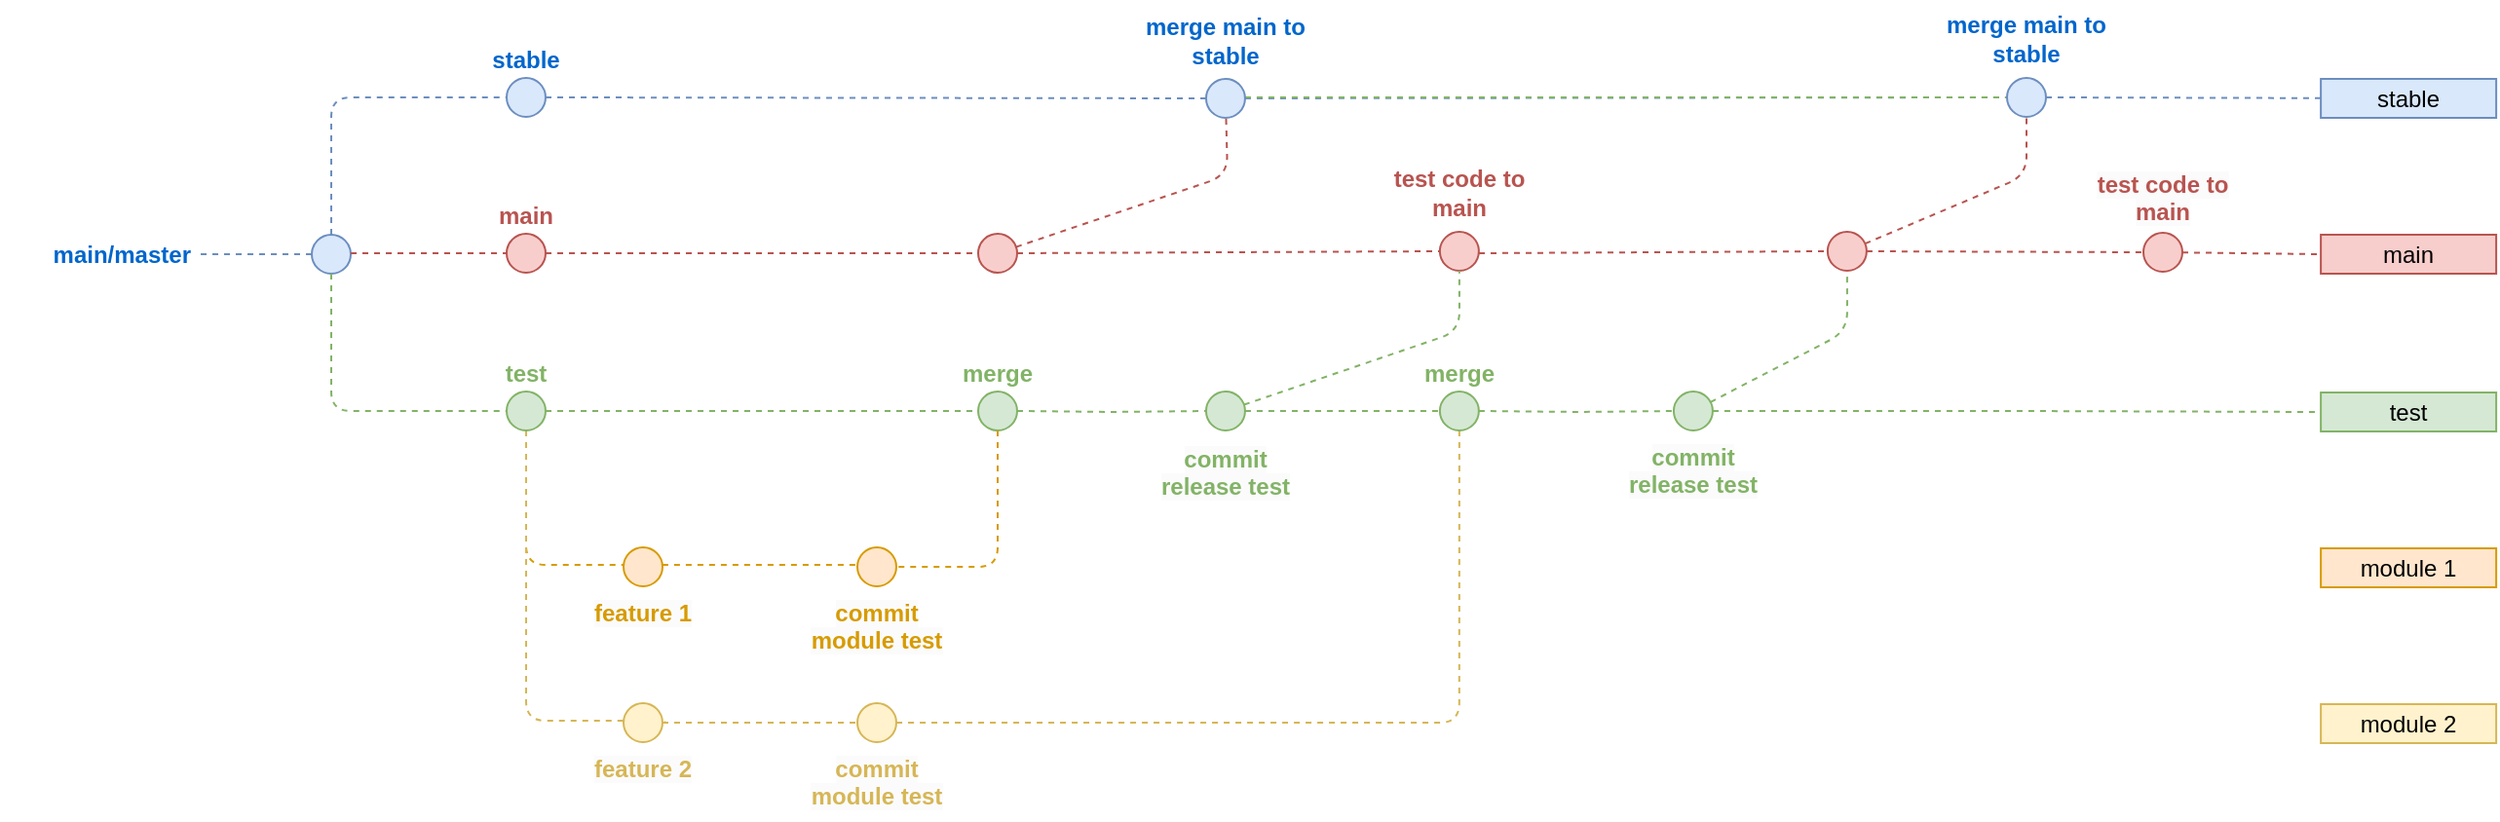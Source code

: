<mxfile version="21.6.9" type="github">
  <diagram id="yPxyJZ8AM_hMuL3Unpa9" name="gitflow">
    <mxGraphModel dx="1563" dy="1511" grid="1" gridSize="10" guides="1" tooltips="1" connect="1" arrows="1" fold="1" page="1" pageScale="1" pageWidth="850" pageHeight="1100" math="0" shadow="0">
      <root>
        <mxCell id="0" />
        <mxCell id="1" parent="0" />
        <mxCell id="3" value="" style="endArrow=none;dashed=1;html=1;fillColor=#dae8fc;strokeColor=#6c8ebf;exitX=1;exitY=0.5;exitDx=0;exitDy=0;" parent="1" target="7" edge="1">
          <mxGeometry width="50" height="50" relative="1" as="geometry">
            <mxPoint x="860" as="sourcePoint" />
            <mxPoint x="838" y="-1" as="targetPoint" />
          </mxGeometry>
        </mxCell>
        <mxCell id="4" value="" style="ellipse;whiteSpace=wrap;html=1;aspect=fixed;fillColor=#dae8fc;strokeColor=#6c8ebf;fontStyle=1;labelPosition=center;verticalLabelPosition=top;align=center;verticalAlign=bottom;fontColor=#0066CC;" parent="1" vertex="1">
          <mxGeometry x="-30" y="70.5" width="20" height="20" as="geometry" />
        </mxCell>
        <mxCell id="7" value="stable" style="text;html=1;strokeColor=#6c8ebf;fillColor=#dae8fc;align=center;verticalAlign=middle;whiteSpace=wrap;rounded=0;" parent="1" vertex="1">
          <mxGeometry x="1001.06" y="-9.5" width="90" height="20" as="geometry" />
        </mxCell>
        <mxCell id="13" value="" style="endArrow=none;dashed=1;html=1;fillColor=#dae8fc;strokeColor=#6c8ebf;" parent="1" source="6" edge="1">
          <mxGeometry width="50" height="50" relative="1" as="geometry">
            <mxPoint x="89" y="-1" as="sourcePoint" />
            <mxPoint x="840" as="targetPoint" />
          </mxGeometry>
        </mxCell>
        <mxCell id="20" value="main" style="text;html=1;strokeColor=#b85450;fillColor=#f8cecc;align=center;verticalAlign=middle;whiteSpace=wrap;rounded=0;" parent="1" vertex="1">
          <mxGeometry x="1001.06" y="70.5" width="90" height="20" as="geometry" />
        </mxCell>
        <mxCell id="23" style="edgeStyle=orthogonalEdgeStyle;rounded=1;orthogonalLoop=1;jettySize=auto;html=1;dashed=1;endArrow=none;endFill=0;fillColor=#d5e8d4;strokeColor=#82b366;" parent="1" source="78" target="24" edge="1">
          <mxGeometry relative="1" as="geometry">
            <mxPoint x="818" y="141" as="targetPoint" />
          </mxGeometry>
        </mxCell>
        <mxCell id="172" style="edgeStyle=orthogonalEdgeStyle;rounded=1;orthogonalLoop=1;jettySize=auto;html=1;dashed=1;endArrow=none;endFill=0;fontSize=12;fontColor=#FFB570;fillColor=#e1d5e7;strokeColor=#D79B00;entryX=0;entryY=0.5;entryDx=0;entryDy=0;exitX=0.5;exitY=1;exitDx=0;exitDy=0;" parent="1" source="Jbub15Q6l6OJpJLMfqSW-180" edge="1">
          <mxGeometry relative="1" as="geometry">
            <Array as="points">
              <mxPoint x="80" y="240" />
            </Array>
            <mxPoint x="60" y="200" as="sourcePoint" />
            <mxPoint x="150.97" y="241" as="targetPoint" />
          </mxGeometry>
        </mxCell>
        <mxCell id="24" value="test" style="text;html=1;strokeColor=#82b366;fillColor=#d5e8d4;align=center;verticalAlign=middle;whiteSpace=wrap;rounded=0;" parent="1" vertex="1">
          <mxGeometry x="1001.06" y="151.5" width="90" height="20" as="geometry" />
        </mxCell>
        <mxCell id="26" style="edgeStyle=orthogonalEdgeStyle;rounded=1;orthogonalLoop=1;jettySize=auto;html=1;dashed=1;endArrow=none;endFill=0;fillColor=#d5e8d4;strokeColor=#82b366;entryX=0;entryY=0.5;entryDx=0;entryDy=0;" parent="1" source="Jbub15Q6l6OJpJLMfqSW-180" edge="1">
          <mxGeometry relative="1" as="geometry">
            <mxPoint x="312" y="161" as="targetPoint" />
            <mxPoint x="90" y="161" as="sourcePoint" />
          </mxGeometry>
        </mxCell>
        <mxCell id="29" value="" style="ellipse;whiteSpace=wrap;html=1;aspect=fixed;fillColor=#d5e8d4;strokeColor=#82b366;" parent="1" vertex="1">
          <mxGeometry x="428.97" y="151" width="20" height="20" as="geometry" />
        </mxCell>
        <mxCell id="30" style="edgeStyle=orthogonalEdgeStyle;rounded=1;orthogonalLoop=1;jettySize=auto;html=1;dashed=1;endArrow=none;endFill=0;fillColor=#d5e8d4;strokeColor=#82b366;" parent="1" target="29" edge="1">
          <mxGeometry relative="1" as="geometry">
            <mxPoint x="680" y="141" as="targetPoint" />
            <mxPoint x="332" y="161" as="sourcePoint" />
          </mxGeometry>
        </mxCell>
        <mxCell id="35" value="" style="endArrow=none;dashed=1;html=1;fillColor=#dae8fc;strokeColor=#6c8ebf;entryX=0;entryY=0.5;entryDx=0;entryDy=0;" parent="1" source="4" target="omxdYrItEWUYWYLtwcN8-177" edge="1">
          <mxGeometry width="50" height="50" relative="1" as="geometry">
            <mxPoint x="50.0" y="70" as="sourcePoint" />
            <mxPoint x="690" y="70" as="targetPoint" />
            <Array as="points">
              <mxPoint x="-20" />
            </Array>
          </mxGeometry>
        </mxCell>
        <mxCell id="152" style="edgeStyle=orthogonalEdgeStyle;rounded=1;orthogonalLoop=1;jettySize=auto;html=1;dashed=1;endArrow=none;endFill=0;fontSize=12;fontColor=#FFB570;entryX=0;entryY=0.5;entryDx=0;entryDy=0;strokeColor=#D6B656;" parent="1" source="Jbub15Q6l6OJpJLMfqSW-180" edge="1">
          <mxGeometry relative="1" as="geometry">
            <Array as="points">
              <mxPoint x="80" y="320" />
            </Array>
            <mxPoint x="50" y="210" as="sourcePoint" />
            <mxPoint x="150.97" y="321" as="targetPoint" />
          </mxGeometry>
        </mxCell>
        <mxCell id="118" style="edgeStyle=orthogonalEdgeStyle;rounded=1;orthogonalLoop=1;jettySize=auto;html=1;dashed=1;endArrow=none;endFill=0;fontSize=12;fontColor=#FFB570;strokeColor=#D6B656;" parent="1" source="Jbub15Q6l6OJpJLMfqSW-193" target="Jbub15Q6l6OJpJLMfqSW-194" edge="1">
          <mxGeometry relative="1" as="geometry">
            <mxPoint x="170.97" y="321" as="sourcePoint" />
            <mxPoint x="230" y="321" as="targetPoint" />
          </mxGeometry>
        </mxCell>
        <mxCell id="82" style="edgeStyle=orthogonalEdgeStyle;rounded=1;orthogonalLoop=1;jettySize=auto;html=1;dashed=1;endArrow=none;endFill=0;fillColor=#d5e8d4;strokeColor=#82b366;" parent="1" source="29" edge="1">
          <mxGeometry relative="1" as="geometry">
            <mxPoint x="548.94" y="161" as="targetPoint" />
            <mxPoint x="499" y="121" as="sourcePoint" />
          </mxGeometry>
        </mxCell>
        <mxCell id="86" value="module 1" style="text;html=1;strokeColor=#d79b00;fillColor=#ffe6cc;align=center;verticalAlign=middle;whiteSpace=wrap;rounded=0;" parent="1" vertex="1">
          <mxGeometry x="1001.06" y="231.5" width="90" height="20" as="geometry" />
        </mxCell>
        <mxCell id="102" value="module 2" style="text;html=1;strokeColor=#d6b656;fillColor=#fff2cc;align=center;verticalAlign=middle;whiteSpace=wrap;rounded=0;" parent="1" vertex="1">
          <mxGeometry x="1001.06" y="311.5" width="90" height="20" as="geometry" />
        </mxCell>
        <mxCell id="116" style="edgeStyle=orthogonalEdgeStyle;rounded=1;orthogonalLoop=1;jettySize=auto;html=1;dashed=1;endArrow=none;endFill=0;fontSize=12;fontColor=#FFB570;fillColor=#e1d5e7;strokeColor=#D79B00;" parent="1" source="Jbub15Q6l6OJpJLMfqSW-187" target="Jbub15Q6l6OJpJLMfqSW-190" edge="1">
          <mxGeometry relative="1" as="geometry">
            <mxPoint x="170.97" y="241" as="sourcePoint" />
            <mxPoint x="230" y="241" as="targetPoint" />
            <Array as="points">
              <mxPoint x="190" y="240" />
              <mxPoint x="190" y="240" />
            </Array>
          </mxGeometry>
        </mxCell>
        <mxCell id="78" value="" style="ellipse;whiteSpace=wrap;html=1;aspect=fixed;fontSize=12;fillColor=#d5e8d4;strokeColor=#82b366;" parent="1" vertex="1">
          <mxGeometry x="668.97" y="151" width="20" height="20" as="geometry" />
        </mxCell>
        <mxCell id="146" style="edgeStyle=orthogonalEdgeStyle;rounded=1;orthogonalLoop=1;jettySize=auto;html=1;dashed=1;endArrow=none;endFill=0;fillColor=#d5e8d4;strokeColor=#82b366;" parent="1" target="78" edge="1">
          <mxGeometry relative="1" as="geometry">
            <mxPoint x="839" y="121" as="targetPoint" />
            <mxPoint x="568.94" y="161" as="sourcePoint" />
            <Array as="points" />
          </mxGeometry>
        </mxCell>
        <mxCell id="omxdYrItEWUYWYLtwcN8-177" value="stable" style="ellipse;whiteSpace=wrap;html=1;aspect=fixed;fillColor=#dae8fc;strokeColor=#6c8ebf;fontStyle=1;labelPosition=center;verticalLabelPosition=top;align=center;verticalAlign=bottom;fontColor=#0066CC;" parent="1" vertex="1">
          <mxGeometry x="70" y="-10" width="20" height="20" as="geometry" />
        </mxCell>
        <mxCell id="omxdYrItEWUYWYLtwcN8-178" value="" style="endArrow=none;dashed=1;html=1;fillColor=#dae8fc;strokeColor=#6c8ebf;entryX=0;entryY=0.5;entryDx=0;entryDy=0;exitX=1;exitY=0.5;exitDx=0;exitDy=0;" parent="1" source="omxdYrItEWUYWYLtwcN8-177" target="6" edge="1">
          <mxGeometry width="50" height="50" relative="1" as="geometry">
            <mxPoint x="110" y="30" as="sourcePoint" />
            <mxPoint x="90" y="41" as="targetPoint" />
            <Array as="points" />
          </mxGeometry>
        </mxCell>
        <mxCell id="GZBNLEmFhGwPz-_52qx3-182" value="" style="endArrow=none;dashed=1;html=1;fillColor=#dae8fc;strokeColor=#6c8ebf;exitX=0;exitY=0.5;exitDx=0;exitDy=0;entryX=1;entryY=0.5;entryDx=0;entryDy=0;" parent="1" source="4" target="GZBNLEmFhGwPz-_52qx3-183" edge="1">
          <mxGeometry width="50" height="50" relative="1" as="geometry">
            <mxPoint x="100" y="9" as="sourcePoint" />
            <mxPoint x="-90" y="79" as="targetPoint" />
            <Array as="points" />
          </mxGeometry>
        </mxCell>
        <mxCell id="GZBNLEmFhGwPz-_52qx3-183" value="&lt;span style=&quot;color: rgb(0, 102, 204); font-family: Helvetica; font-size: 12px; font-style: normal; font-variant-ligatures: normal; font-variant-caps: normal; font-weight: 700; letter-spacing: normal; orphans: 2; text-indent: 0px; text-transform: none; widows: 2; word-spacing: 0px; -webkit-text-stroke-width: 0px; text-decoration-thickness: initial; text-decoration-style: initial; text-decoration-color: initial; float: none; display: inline !important;&quot;&gt;main/master&lt;/span&gt;" style="text;whiteSpace=wrap;html=1;align=right;verticalAlign=middle;labelBackgroundColor=default;" parent="1" vertex="1">
          <mxGeometry x="-190" y="60.5" width="100" height="40" as="geometry" />
        </mxCell>
        <mxCell id="GZBNLEmFhGwPz-_52qx3-187" value="" style="endArrow=none;dashed=1;html=1;fillColor=#f8cecc;strokeColor=#b85450;endFill=0;" parent="1" source="GZBNLEmFhGwPz-_52qx3-204" target="6" edge="1">
          <mxGeometry width="50" height="50" relative="1" as="geometry">
            <mxPoint x="469" y="90" as="sourcePoint" />
            <mxPoint x="460" y="30" as="targetPoint" />
            <Array as="points">
              <mxPoint x="440" y="40" />
            </Array>
          </mxGeometry>
        </mxCell>
        <mxCell id="GZBNLEmFhGwPz-_52qx3-190" value="" style="ellipse;whiteSpace=wrap;html=1;aspect=fixed;fillColor=#f8cecc;strokeColor=#b85450;" parent="1" vertex="1">
          <mxGeometry x="747.94" y="69" width="20" height="20" as="geometry" />
        </mxCell>
        <mxCell id="GZBNLEmFhGwPz-_52qx3-191" value="" style="ellipse;whiteSpace=wrap;html=1;aspect=fixed;fillColor=#f8cecc;strokeColor=#b85450;" parent="1" vertex="1">
          <mxGeometry x="910" y="69.5" width="20" height="20" as="geometry" />
        </mxCell>
        <mxCell id="GZBNLEmFhGwPz-_52qx3-192" value="" style="endArrow=none;dashed=1;html=1;fillColor=#f8cecc;strokeColor=#b85450;entryX=0;entryY=0.5;entryDx=0;entryDy=0;endFill=0;exitX=1;exitY=0.5;exitDx=0;exitDy=0;" parent="1" source="GZBNLEmFhGwPz-_52qx3-204" target="GZBNLEmFhGwPz-_52qx3-188" edge="1">
          <mxGeometry width="50" height="50" relative="1" as="geometry">
            <mxPoint x="448.97" y="80" as="sourcePoint" />
            <mxPoint x="439" y="90" as="targetPoint" />
            <Array as="points" />
          </mxGeometry>
        </mxCell>
        <mxCell id="GZBNLEmFhGwPz-_52qx3-193" value="" style="endArrow=none;dashed=1;html=1;fillColor=#f8cecc;strokeColor=#b85450;entryX=0;entryY=0.5;entryDx=0;entryDy=0;endFill=0;" parent="1" target="GZBNLEmFhGwPz-_52qx3-190" edge="1">
          <mxGeometry width="50" height="50" relative="1" as="geometry">
            <mxPoint x="569" y="80" as="sourcePoint" />
            <mxPoint x="627" y="79" as="targetPoint" />
            <Array as="points" />
          </mxGeometry>
        </mxCell>
        <mxCell id="GZBNLEmFhGwPz-_52qx3-194" value="" style="endArrow=none;dashed=1;html=1;fillColor=#f8cecc;strokeColor=#b85450;endFill=0;exitX=1;exitY=0.5;exitDx=0;exitDy=0;entryX=0;entryY=0.5;entryDx=0;entryDy=0;" parent="1" source="GZBNLEmFhGwPz-_52qx3-190" target="GZBNLEmFhGwPz-_52qx3-191" edge="1">
          <mxGeometry width="50" height="50" relative="1" as="geometry">
            <mxPoint x="673" y="100" as="sourcePoint" />
            <mxPoint x="738" y="79" as="targetPoint" />
            <Array as="points" />
          </mxGeometry>
        </mxCell>
        <mxCell id="GZBNLEmFhGwPz-_52qx3-195" value="" style="edgeStyle=orthogonalEdgeStyle;rounded=1;orthogonalLoop=1;jettySize=auto;html=1;entryX=0;entryY=0.5;entryDx=0;entryDy=0;dashed=1;fillColor=#d5e8d4;strokeColor=#82b366;endArrow=none;endFill=0;" parent="1" source="6" edge="1">
          <mxGeometry relative="1" as="geometry">
            <Array as="points" />
            <mxPoint x="504" as="sourcePoint" />
            <mxPoint x="840" as="targetPoint" />
          </mxGeometry>
        </mxCell>
        <mxCell id="GZBNLEmFhGwPz-_52qx3-202" value="" style="endArrow=none;dashed=1;html=1;fillColor=#f8cecc;strokeColor=#b85450;entryX=0.5;entryY=1;entryDx=0;entryDy=0;endFill=0;" parent="1" source="GZBNLEmFhGwPz-_52qx3-190" edge="1">
          <mxGeometry width="50" height="50" relative="1" as="geometry">
            <mxPoint x="729" y="110" as="sourcePoint" />
            <mxPoint x="850" y="10" as="targetPoint" />
            <Array as="points">
              <mxPoint x="850" y="40" />
            </Array>
          </mxGeometry>
        </mxCell>
        <mxCell id="GZBNLEmFhGwPz-_52qx3-207" value="" style="endArrow=none;dashed=1;html=1;fillColor=#f8cecc;strokeColor=#b85450;entryX=0;entryY=0.5;entryDx=0;entryDy=0;endFill=0;" parent="1" source="Jbub15Q6l6OJpJLMfqSW-177" target="GZBNLEmFhGwPz-_52qx3-204" edge="1">
          <mxGeometry width="50" height="50" relative="1" as="geometry">
            <mxPoint x="90" y="80" as="sourcePoint" />
            <mxPoint x="389.97" y="80" as="targetPoint" />
            <Array as="points" />
          </mxGeometry>
        </mxCell>
        <mxCell id="GZBNLEmFhGwPz-_52qx3-204" value="" style="ellipse;whiteSpace=wrap;html=1;aspect=fixed;fillColor=#f8cecc;strokeColor=#b85450;fontStyle=1;labelPosition=center;verticalLabelPosition=top;align=center;verticalAlign=bottom;labelBorderColor=none;fontColor=#713232;" parent="1" vertex="1">
          <mxGeometry x="312" y="70" width="20" height="20" as="geometry" />
        </mxCell>
        <mxCell id="Jbub15Q6l6OJpJLMfqSW-173" value="" style="group" parent="1" vertex="1" connectable="0">
          <mxGeometry x="388.97" y="-49.5" width="100" height="60" as="geometry" />
        </mxCell>
        <mxCell id="6" value="" style="ellipse;whiteSpace=wrap;html=1;aspect=fixed;fillColor=#dae8fc;strokeColor=#6c8ebf;fontStyle=1;labelPosition=center;verticalLabelPosition=top;align=center;verticalAlign=bottom;fontColor=#0066CC;" parent="Jbub15Q6l6OJpJLMfqSW-173" vertex="1">
          <mxGeometry x="40" y="40" width="20" height="20" as="geometry" />
        </mxCell>
        <mxCell id="Jbub15Q6l6OJpJLMfqSW-172" value="&lt;div style=&quot;orphans: 2; widows: 2;&quot;&gt;&lt;font color=&quot;#0066cc&quot;&gt;&lt;span style=&quot;caret-color: rgb(0, 102, 204);&quot;&gt;&lt;b&gt;merge main to stable&lt;/b&gt;&lt;/span&gt;&lt;/font&gt;&lt;/div&gt;" style="text;whiteSpace=wrap;html=1;verticalAlign=middle;align=center;" parent="Jbub15Q6l6OJpJLMfqSW-173" vertex="1">
          <mxGeometry width="100" height="40" as="geometry" />
        </mxCell>
        <mxCell id="Jbub15Q6l6OJpJLMfqSW-175" value="" style="group" parent="1" vertex="1" connectable="0">
          <mxGeometry x="508.94" y="29" width="100.0" height="60" as="geometry" />
        </mxCell>
        <mxCell id="GZBNLEmFhGwPz-_52qx3-188" value="" style="ellipse;whiteSpace=wrap;html=1;aspect=fixed;fillColor=#f8cecc;strokeColor=#b85450;" parent="Jbub15Q6l6OJpJLMfqSW-175" vertex="1">
          <mxGeometry x="40.0" y="40" width="20" height="20" as="geometry" />
        </mxCell>
        <mxCell id="Jbub15Q6l6OJpJLMfqSW-176" value="" style="endArrow=none;dashed=1;html=1;fillColor=#f8cecc;strokeColor=#b85450;endFill=0;entryX=0;entryY=0.5;entryDx=0;entryDy=0;" parent="1" source="GZBNLEmFhGwPz-_52qx3-191" target="20" edge="1">
          <mxGeometry width="50" height="50" relative="1" as="geometry">
            <mxPoint x="951.06" y="100.5" as="sourcePoint" />
            <mxPoint x="920.06" y="89.5" as="targetPoint" />
            <Array as="points" />
          </mxGeometry>
        </mxCell>
        <mxCell id="Jbub15Q6l6OJpJLMfqSW-179" value="" style="endArrow=none;dashed=1;html=1;fillColor=#f8cecc;strokeColor=#b85450;entryX=0;entryY=0.5;entryDx=0;entryDy=0;endFill=0;" parent="1" target="Jbub15Q6l6OJpJLMfqSW-177" edge="1">
          <mxGeometry width="50" height="50" relative="1" as="geometry">
            <mxPoint x="-10" y="80" as="sourcePoint" />
            <mxPoint x="390" y="79" as="targetPoint" />
            <Array as="points" />
          </mxGeometry>
        </mxCell>
        <mxCell id="Jbub15Q6l6OJpJLMfqSW-177" value="main" style="ellipse;whiteSpace=wrap;html=1;aspect=fixed;fillColor=#f8cecc;strokeColor=#b85450;fontStyle=1;labelPosition=center;verticalLabelPosition=top;align=center;verticalAlign=bottom;fontColor=#B85450;" parent="1" vertex="1">
          <mxGeometry x="70" y="70" width="20" height="20" as="geometry" />
        </mxCell>
        <mxCell id="Jbub15Q6l6OJpJLMfqSW-182" value="" style="edgeStyle=orthogonalEdgeStyle;rounded=1;orthogonalLoop=1;jettySize=auto;html=1;dashed=1;endArrow=none;endFill=0;fillColor=#d5e8d4;strokeColor=#82b366;entryX=0;entryY=0.5;entryDx=0;entryDy=0;" parent="1" target="Jbub15Q6l6OJpJLMfqSW-180" edge="1">
          <mxGeometry relative="1" as="geometry">
            <mxPoint x="312" y="161" as="targetPoint" />
            <mxPoint x="90" y="161" as="sourcePoint" />
          </mxGeometry>
        </mxCell>
        <mxCell id="Jbub15Q6l6OJpJLMfqSW-180" value="&lt;font color=&quot;#82b366&quot;&gt;test&lt;/font&gt;" style="ellipse;whiteSpace=wrap;html=1;aspect=fixed;fillColor=#d5e8d4;strokeColor=#82b366;fontStyle=1;labelPosition=center;verticalLabelPosition=top;align=center;verticalAlign=bottom;" parent="1" vertex="1">
          <mxGeometry x="70" y="151" width="20" height="20" as="geometry" />
        </mxCell>
        <mxCell id="Jbub15Q6l6OJpJLMfqSW-184" value="&lt;font color=&quot;#82b366&quot;&gt;merge&lt;/font&gt;" style="ellipse;whiteSpace=wrap;html=1;aspect=fixed;fillColor=#d5e8d4;strokeColor=#82b366;fontStyle=1;labelPosition=center;verticalLabelPosition=top;align=center;verticalAlign=bottom;" parent="1" vertex="1">
          <mxGeometry x="312" y="151" width="20" height="20" as="geometry" />
        </mxCell>
        <mxCell id="Jbub15Q6l6OJpJLMfqSW-192" value="" style="edgeStyle=orthogonalEdgeStyle;rounded=1;orthogonalLoop=1;jettySize=auto;html=1;dashed=1;endArrow=none;endFill=0;fontSize=12;fontColor=#FFB570;fillColor=#e1d5e7;strokeColor=#D79B00;entryX=1;entryY=0.5;entryDx=0;entryDy=0;exitX=0.5;exitY=1;exitDx=0;exitDy=0;" parent="1" source="Jbub15Q6l6OJpJLMfqSW-184" target="Jbub15Q6l6OJpJLMfqSW-190" edge="1">
          <mxGeometry relative="1" as="geometry">
            <Array as="points" />
            <mxPoint x="330" y="190" as="sourcePoint" />
            <mxPoint x="250" y="241" as="targetPoint" />
          </mxGeometry>
        </mxCell>
        <mxCell id="Jbub15Q6l6OJpJLMfqSW-198" value="" style="group" parent="1" vertex="1" connectable="0">
          <mxGeometry x="90.0" y="231" width="60" height="60" as="geometry" />
        </mxCell>
        <mxCell id="Jbub15Q6l6OJpJLMfqSW-187" value="" style="ellipse;whiteSpace=wrap;html=1;aspect=fixed;fillColor=#ffe6cc;strokeColor=#d79b00;fontStyle=1;labelPosition=center;verticalLabelPosition=top;align=center;verticalAlign=bottom;fontColor=#D79B00;" parent="Jbub15Q6l6OJpJLMfqSW-198" vertex="1">
          <mxGeometry x="40.0" width="20" height="20" as="geometry" />
        </mxCell>
        <mxCell id="Jbub15Q6l6OJpJLMfqSW-195" value="&lt;span style=&quot;color: rgb(215, 155, 0); font-family: Helvetica; font-size: 12px; font-style: normal; font-variant-ligatures: normal; font-variant-caps: normal; font-weight: 700; letter-spacing: normal; orphans: 2; text-indent: 0px; text-transform: none; widows: 2; word-spacing: 0px; -webkit-text-stroke-width: 0px; background-color: rgb(251, 251, 251); text-decoration-thickness: initial; text-decoration-style: initial; text-decoration-color: initial; float: none; display: inline !important;&quot;&gt;feature 1&lt;/span&gt;" style="text;whiteSpace=wrap;html=1;align=center;" parent="Jbub15Q6l6OJpJLMfqSW-198" vertex="1">
          <mxGeometry x="20" y="20" width="60" height="40" as="geometry" />
        </mxCell>
        <mxCell id="Jbub15Q6l6OJpJLMfqSW-200" value="" style="group" parent="1" vertex="1" connectable="0">
          <mxGeometry x="110.0" y="311" width="60" height="60" as="geometry" />
        </mxCell>
        <mxCell id="Jbub15Q6l6OJpJLMfqSW-193" value="" style="ellipse;whiteSpace=wrap;html=1;aspect=fixed;fillColor=#fff2cc;strokeColor=#d6b656;fontStyle=1;labelPosition=center;verticalLabelPosition=top;align=center;verticalAlign=bottom;fontColor=#D6B656;" parent="Jbub15Q6l6OJpJLMfqSW-200" vertex="1">
          <mxGeometry x="20.0" width="20" height="20" as="geometry" />
        </mxCell>
        <mxCell id="Jbub15Q6l6OJpJLMfqSW-196" value="&lt;span style=&quot;color: rgb(214, 182, 86); font-family: Helvetica; font-size: 12px; font-style: normal; font-variant-ligatures: normal; font-variant-caps: normal; font-weight: 700; letter-spacing: normal; orphans: 2; text-indent: 0px; text-transform: none; widows: 2; word-spacing: 0px; -webkit-text-stroke-width: 0px; background-color: rgb(251, 251, 251); text-decoration-thickness: initial; text-decoration-style: initial; text-decoration-color: initial; float: none; display: inline !important;&quot;&gt;feature 2&lt;/span&gt;" style="text;whiteSpace=wrap;html=1;align=center;" parent="Jbub15Q6l6OJpJLMfqSW-200" vertex="1">
          <mxGeometry y="20" width="60" height="40" as="geometry" />
        </mxCell>
        <mxCell id="Jbub15Q6l6OJpJLMfqSW-201" value="" style="group" parent="1" vertex="1" connectable="0">
          <mxGeometry x="220" y="210" width="80" height="81" as="geometry" />
        </mxCell>
        <mxCell id="Jbub15Q6l6OJpJLMfqSW-197" value="&lt;span style=&quot;color: rgb(215, 155, 0); font-family: Helvetica; font-size: 12px; font-style: normal; font-variant-ligatures: normal; font-variant-caps: normal; font-weight: 700; letter-spacing: normal; orphans: 2; text-indent: 0px; text-transform: none; widows: 2; word-spacing: 0px; -webkit-text-stroke-width: 0px; background-color: rgb(251, 251, 251); text-decoration-thickness: initial; text-decoration-style: initial; text-decoration-color: initial; float: none; display: inline !important;&quot;&gt;commit module test&lt;/span&gt;" style="text;whiteSpace=wrap;html=1;align=center;" parent="Jbub15Q6l6OJpJLMfqSW-201" vertex="1">
          <mxGeometry y="41" width="80" height="54" as="geometry" />
        </mxCell>
        <mxCell id="Jbub15Q6l6OJpJLMfqSW-190" value="" style="ellipse;whiteSpace=wrap;html=1;aspect=fixed;fillColor=#ffe6cc;strokeColor=#d79b00;fontStyle=1;labelPosition=center;verticalLabelPosition=top;align=center;verticalAlign=bottom;fontColor=#D79B00;" parent="Jbub15Q6l6OJpJLMfqSW-201" vertex="1">
          <mxGeometry x="30" y="21" width="20" height="20" as="geometry" />
        </mxCell>
        <mxCell id="Jbub15Q6l6OJpJLMfqSW-202" value="" style="edgeStyle=orthogonalEdgeStyle;rounded=1;orthogonalLoop=1;jettySize=auto;html=1;dashed=1;endArrow=none;endFill=0;fontSize=12;fontColor=#FFB570;strokeColor=#D6B656;" parent="1" source="Jbub15Q6l6OJpJLMfqSW-204" target="Jbub15Q6l6OJpJLMfqSW-194" edge="1">
          <mxGeometry relative="1" as="geometry">
            <Array as="points">
              <mxPoint x="559" y="321" />
            </Array>
            <mxPoint x="519.94" y="171" as="sourcePoint" />
            <mxPoint x="300" y="320" as="targetPoint" />
          </mxGeometry>
        </mxCell>
        <mxCell id="Jbub15Q6l6OJpJLMfqSW-194" value="" style="ellipse;whiteSpace=wrap;html=1;aspect=fixed;fillColor=#fff2cc;strokeColor=#d6b656;fontStyle=1;labelPosition=center;verticalLabelPosition=top;align=center;verticalAlign=bottom;fontColor=#D6B656;" parent="1" vertex="1">
          <mxGeometry x="250" y="311" width="20" height="20" as="geometry" />
        </mxCell>
        <mxCell id="Jbub15Q6l6OJpJLMfqSW-203" value="&lt;span style=&quot;color: rgb(214, 182, 86); font-family: Helvetica; font-size: 12px; font-style: normal; font-variant-ligatures: normal; font-variant-caps: normal; font-weight: 700; letter-spacing: normal; orphans: 2; text-indent: 0px; text-transform: none; widows: 2; word-spacing: 0px; -webkit-text-stroke-width: 0px; background-color: rgb(251, 251, 251); text-decoration-thickness: initial; text-decoration-style: initial; text-decoration-color: initial; float: none; display: inline !important;&quot;&gt;commit module test&lt;/span&gt;" style="text;whiteSpace=wrap;html=1;align=center;" parent="1" vertex="1">
          <mxGeometry x="220" y="331" width="80" height="40" as="geometry" />
        </mxCell>
        <mxCell id="Jbub15Q6l6OJpJLMfqSW-204" value="&lt;font color=&quot;#82b366&quot;&gt;merge&lt;/font&gt;" style="ellipse;whiteSpace=wrap;html=1;aspect=fixed;fillColor=#d5e8d4;strokeColor=#82b366;fontStyle=1;labelPosition=center;verticalLabelPosition=top;align=center;verticalAlign=bottom;" parent="1" vertex="1">
          <mxGeometry x="548.94" y="151" width="20" height="20" as="geometry" />
        </mxCell>
        <mxCell id="hD3_SyljbXBIUWRUawrK-172" value="&lt;span style=&quot;color: rgb(130, 179, 102); font-family: Helvetica; font-size: 12px; font-style: normal; font-variant-ligatures: normal; font-variant-caps: normal; font-weight: 700; letter-spacing: normal; orphans: 2; text-indent: 0px; text-transform: none; widows: 2; word-spacing: 0px; -webkit-text-stroke-width: 0px; background-color: rgb(251, 251, 251); text-decoration-thickness: initial; text-decoration-style: initial; text-decoration-color: initial; float: none; display: inline !important;&quot;&gt;commit release test&lt;/span&gt;" style="text;whiteSpace=wrap;html=1;align=center;" parent="1" vertex="1">
          <mxGeometry x="643.97" y="171" width="70" height="40" as="geometry" />
        </mxCell>
        <mxCell id="hD3_SyljbXBIUWRUawrK-173" value="" style="endArrow=none;dashed=1;html=1;fillColor=#f8cecc;strokeColor=#82B366;endFill=0;" parent="1" source="29" target="GZBNLEmFhGwPz-_52qx3-188" edge="1">
          <mxGeometry width="50" height="50" relative="1" as="geometry">
            <mxPoint x="460" y="130" as="sourcePoint" />
            <mxPoint x="540" y="100" as="targetPoint" />
            <Array as="points">
              <mxPoint x="559" y="120" />
            </Array>
          </mxGeometry>
        </mxCell>
        <mxCell id="hD3_SyljbXBIUWRUawrK-174" value="&lt;span style=&quot;color: rgb(184, 84, 80); font-family: Helvetica; font-size: 12px; font-style: normal; font-variant-ligatures: normal; font-variant-caps: normal; font-weight: 700; letter-spacing: normal; orphans: 2; text-indent: 0px; text-transform: none; widows: 2; word-spacing: 0px; -webkit-text-stroke-width: 0px; background-color: rgb(251, 251, 251); text-decoration-thickness: initial; text-decoration-style: initial; text-decoration-color: initial; float: none; display: inline !important;&quot;&gt;test code to main&lt;/span&gt;" style="text;whiteSpace=wrap;html=1;align=center;" parent="1" vertex="1">
          <mxGeometry x="870" y="30.5" width="100" height="40" as="geometry" />
        </mxCell>
        <mxCell id="hD3_SyljbXBIUWRUawrK-175" value="" style="endArrow=none;dashed=1;html=1;fillColor=#f8cecc;strokeColor=#82B366;endFill=0;" parent="1" source="78" target="GZBNLEmFhGwPz-_52qx3-190" edge="1">
          <mxGeometry width="50" height="50" relative="1" as="geometry">
            <mxPoint x="690" y="130" as="sourcePoint" />
            <mxPoint x="569" y="99" as="targetPoint" />
            <Array as="points">
              <mxPoint x="758" y="120" />
            </Array>
          </mxGeometry>
        </mxCell>
        <mxCell id="hD3_SyljbXBIUWRUawrK-176" value="&lt;span style=&quot;color: rgb(130, 179, 102); font-family: Helvetica; font-size: 12px; font-style: normal; font-variant-ligatures: normal; font-variant-caps: normal; font-weight: 700; letter-spacing: normal; orphans: 2; text-indent: 0px; text-transform: none; widows: 2; word-spacing: 0px; -webkit-text-stroke-width: 0px; background-color: rgb(251, 251, 251); text-decoration-thickness: initial; text-decoration-style: initial; text-decoration-color: initial; float: none; display: inline !important;&quot;&gt;commit release test&lt;/span&gt;" style="text;whiteSpace=wrap;html=1;align=center;" parent="1" vertex="1">
          <mxGeometry x="403.97" y="171.5" width="70" height="40" as="geometry" />
        </mxCell>
        <mxCell id="hD3_SyljbXBIUWRUawrK-177" value="" style="group" parent="1" vertex="1" connectable="0">
          <mxGeometry x="800" y="-50" width="100" height="60" as="geometry" />
        </mxCell>
        <mxCell id="hD3_SyljbXBIUWRUawrK-178" value="" style="ellipse;whiteSpace=wrap;html=1;aspect=fixed;fillColor=#dae8fc;strokeColor=#6c8ebf;fontStyle=1;labelPosition=center;verticalLabelPosition=top;align=center;verticalAlign=bottom;fontColor=#0066CC;" parent="hD3_SyljbXBIUWRUawrK-177" vertex="1">
          <mxGeometry x="40" y="40" width="20" height="20" as="geometry" />
        </mxCell>
        <mxCell id="hD3_SyljbXBIUWRUawrK-179" value="&lt;div style=&quot;orphans: 2; widows: 2;&quot;&gt;&lt;font color=&quot;#0066cc&quot;&gt;&lt;span style=&quot;caret-color: rgb(0, 102, 204);&quot;&gt;&lt;b&gt;merge main to stable&lt;/b&gt;&lt;/span&gt;&lt;/font&gt;&lt;/div&gt;" style="text;whiteSpace=wrap;html=1;verticalAlign=middle;align=center;" parent="hD3_SyljbXBIUWRUawrK-177" vertex="1">
          <mxGeometry width="100" height="40" as="geometry" />
        </mxCell>
        <mxCell id="N0tSkVh2Kfnrl89oHz-F-172" style="edgeStyle=orthogonalEdgeStyle;rounded=1;orthogonalLoop=1;jettySize=auto;html=1;dashed=1;endArrow=none;endFill=0;fillColor=#d5e8d4;strokeColor=#82b366;entryX=0;entryY=0.5;entryDx=0;entryDy=0;exitX=0.5;exitY=1;exitDx=0;exitDy=0;" edge="1" parent="1" source="4" target="Jbub15Q6l6OJpJLMfqSW-180">
          <mxGeometry relative="1" as="geometry">
            <mxPoint x="23" y="170" as="targetPoint" />
            <mxPoint x="-20" y="120" as="sourcePoint" />
            <Array as="points">
              <mxPoint x="-20" y="161" />
            </Array>
          </mxGeometry>
        </mxCell>
        <mxCell id="Jbub15Q6l6OJpJLMfqSW-174" value="&lt;font color=&quot;#b85450&quot;&gt;&lt;span style=&quot;caret-color: rgb(184, 84, 80);&quot;&gt;&lt;b&gt;test code to main&lt;/b&gt;&lt;/span&gt;&lt;/font&gt;" style="text;whiteSpace=wrap;html=1;align=center;verticalAlign=middle;" parent="1" vertex="1">
          <mxGeometry x="508.94" y="29" width="100" height="40" as="geometry" />
        </mxCell>
      </root>
    </mxGraphModel>
  </diagram>
</mxfile>
